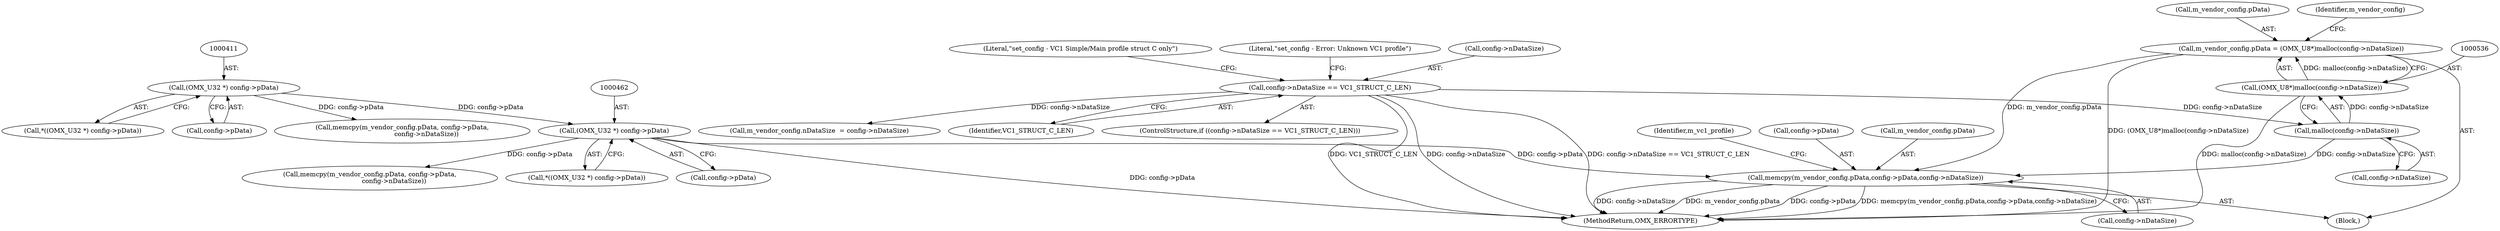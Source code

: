 digraph "0_Android_560ccdb509a7b86186fac0fce1b25bd9a3e6a6e8_1@API" {
"1000541" [label="(Call,memcpy(m_vendor_config.pData,config->pData,config->nDataSize))"];
"1000531" [label="(Call,m_vendor_config.pData = (OMX_U8*)malloc(config->nDataSize))"];
"1000535" [label="(Call,(OMX_U8*)malloc(config->nDataSize))"];
"1000537" [label="(Call,malloc(config->nDataSize))"];
"1000509" [label="(Call,config->nDataSize == VC1_STRUCT_C_LEN)"];
"1000461" [label="(Call,(OMX_U32 *) config->pData)"];
"1000410" [label="(Call,(OMX_U32 *) config->pData)"];
"1000444" [label="(Call,memcpy(m_vendor_config.pData, config->pData,\n                        config->nDataSize))"];
"1000509" [label="(Call,config->nDataSize == VC1_STRUCT_C_LEN)"];
"1000552" [label="(Identifier,m_vc1_profile)"];
"1000513" [label="(Identifier,VC1_STRUCT_C_LEN)"];
"1000531" [label="(Call,m_vendor_config.pData = (OMX_U8*)malloc(config->nDataSize))"];
"1000545" [label="(Call,config->pData)"];
"1000535" [label="(Call,(OMX_U8*)malloc(config->nDataSize))"];
"1000538" [label="(Call,config->nDataSize)"];
"1000494" [label="(Call,memcpy(m_vendor_config.pData, config->pData,\n                        config->nDataSize))"];
"1000542" [label="(Call,m_vendor_config.pData)"];
"1000548" [label="(Call,config->nDataSize)"];
"1000460" [label="(Call,*((OMX_U32 *) config->pData))"];
"1000409" [label="(Call,*((OMX_U32 *) config->pData))"];
"1000557" [label="(Literal,\"set_config - Error: Unknown VC1 profile\")"];
"1000410" [label="(Call,(OMX_U32 *) config->pData)"];
"1000508" [label="(ControlStructure,if ((config->nDataSize == VC1_STRUCT_C_LEN)))"];
"1000461" [label="(Call,(OMX_U32 *) config->pData)"];
"1000541" [label="(Call,memcpy(m_vendor_config.pData,config->pData,config->nDataSize))"];
"1000532" [label="(Call,m_vendor_config.pData)"];
"1000514" [label="(Block,)"];
"1001056" [label="(MethodReturn,OMX_ERRORTYPE)"];
"1000537" [label="(Call,malloc(config->nDataSize))"];
"1000463" [label="(Call,config->pData)"];
"1000510" [label="(Call,config->nDataSize)"];
"1000516" [label="(Literal,\"set_config - VC1 Simple/Main profile struct C only\")"];
"1000412" [label="(Call,config->pData)"];
"1000524" [label="(Call,m_vendor_config.nDataSize  = config->nDataSize)"];
"1000543" [label="(Identifier,m_vendor_config)"];
"1000541" -> "1000514"  [label="AST: "];
"1000541" -> "1000548"  [label="CFG: "];
"1000542" -> "1000541"  [label="AST: "];
"1000545" -> "1000541"  [label="AST: "];
"1000548" -> "1000541"  [label="AST: "];
"1000552" -> "1000541"  [label="CFG: "];
"1000541" -> "1001056"  [label="DDG: config->nDataSize"];
"1000541" -> "1001056"  [label="DDG: m_vendor_config.pData"];
"1000541" -> "1001056"  [label="DDG: config->pData"];
"1000541" -> "1001056"  [label="DDG: memcpy(m_vendor_config.pData,config->pData,config->nDataSize)"];
"1000531" -> "1000541"  [label="DDG: m_vendor_config.pData"];
"1000461" -> "1000541"  [label="DDG: config->pData"];
"1000537" -> "1000541"  [label="DDG: config->nDataSize"];
"1000531" -> "1000514"  [label="AST: "];
"1000531" -> "1000535"  [label="CFG: "];
"1000532" -> "1000531"  [label="AST: "];
"1000535" -> "1000531"  [label="AST: "];
"1000543" -> "1000531"  [label="CFG: "];
"1000531" -> "1001056"  [label="DDG: (OMX_U8*)malloc(config->nDataSize)"];
"1000535" -> "1000531"  [label="DDG: malloc(config->nDataSize)"];
"1000535" -> "1000537"  [label="CFG: "];
"1000536" -> "1000535"  [label="AST: "];
"1000537" -> "1000535"  [label="AST: "];
"1000535" -> "1001056"  [label="DDG: malloc(config->nDataSize)"];
"1000537" -> "1000535"  [label="DDG: config->nDataSize"];
"1000537" -> "1000538"  [label="CFG: "];
"1000538" -> "1000537"  [label="AST: "];
"1000509" -> "1000537"  [label="DDG: config->nDataSize"];
"1000509" -> "1000508"  [label="AST: "];
"1000509" -> "1000513"  [label="CFG: "];
"1000510" -> "1000509"  [label="AST: "];
"1000513" -> "1000509"  [label="AST: "];
"1000516" -> "1000509"  [label="CFG: "];
"1000557" -> "1000509"  [label="CFG: "];
"1000509" -> "1001056"  [label="DDG: config->nDataSize == VC1_STRUCT_C_LEN"];
"1000509" -> "1001056"  [label="DDG: VC1_STRUCT_C_LEN"];
"1000509" -> "1001056"  [label="DDG: config->nDataSize"];
"1000509" -> "1000524"  [label="DDG: config->nDataSize"];
"1000461" -> "1000460"  [label="AST: "];
"1000461" -> "1000463"  [label="CFG: "];
"1000462" -> "1000461"  [label="AST: "];
"1000463" -> "1000461"  [label="AST: "];
"1000460" -> "1000461"  [label="CFG: "];
"1000461" -> "1001056"  [label="DDG: config->pData"];
"1000410" -> "1000461"  [label="DDG: config->pData"];
"1000461" -> "1000494"  [label="DDG: config->pData"];
"1000410" -> "1000409"  [label="AST: "];
"1000410" -> "1000412"  [label="CFG: "];
"1000411" -> "1000410"  [label="AST: "];
"1000412" -> "1000410"  [label="AST: "];
"1000409" -> "1000410"  [label="CFG: "];
"1000410" -> "1000444"  [label="DDG: config->pData"];
}
